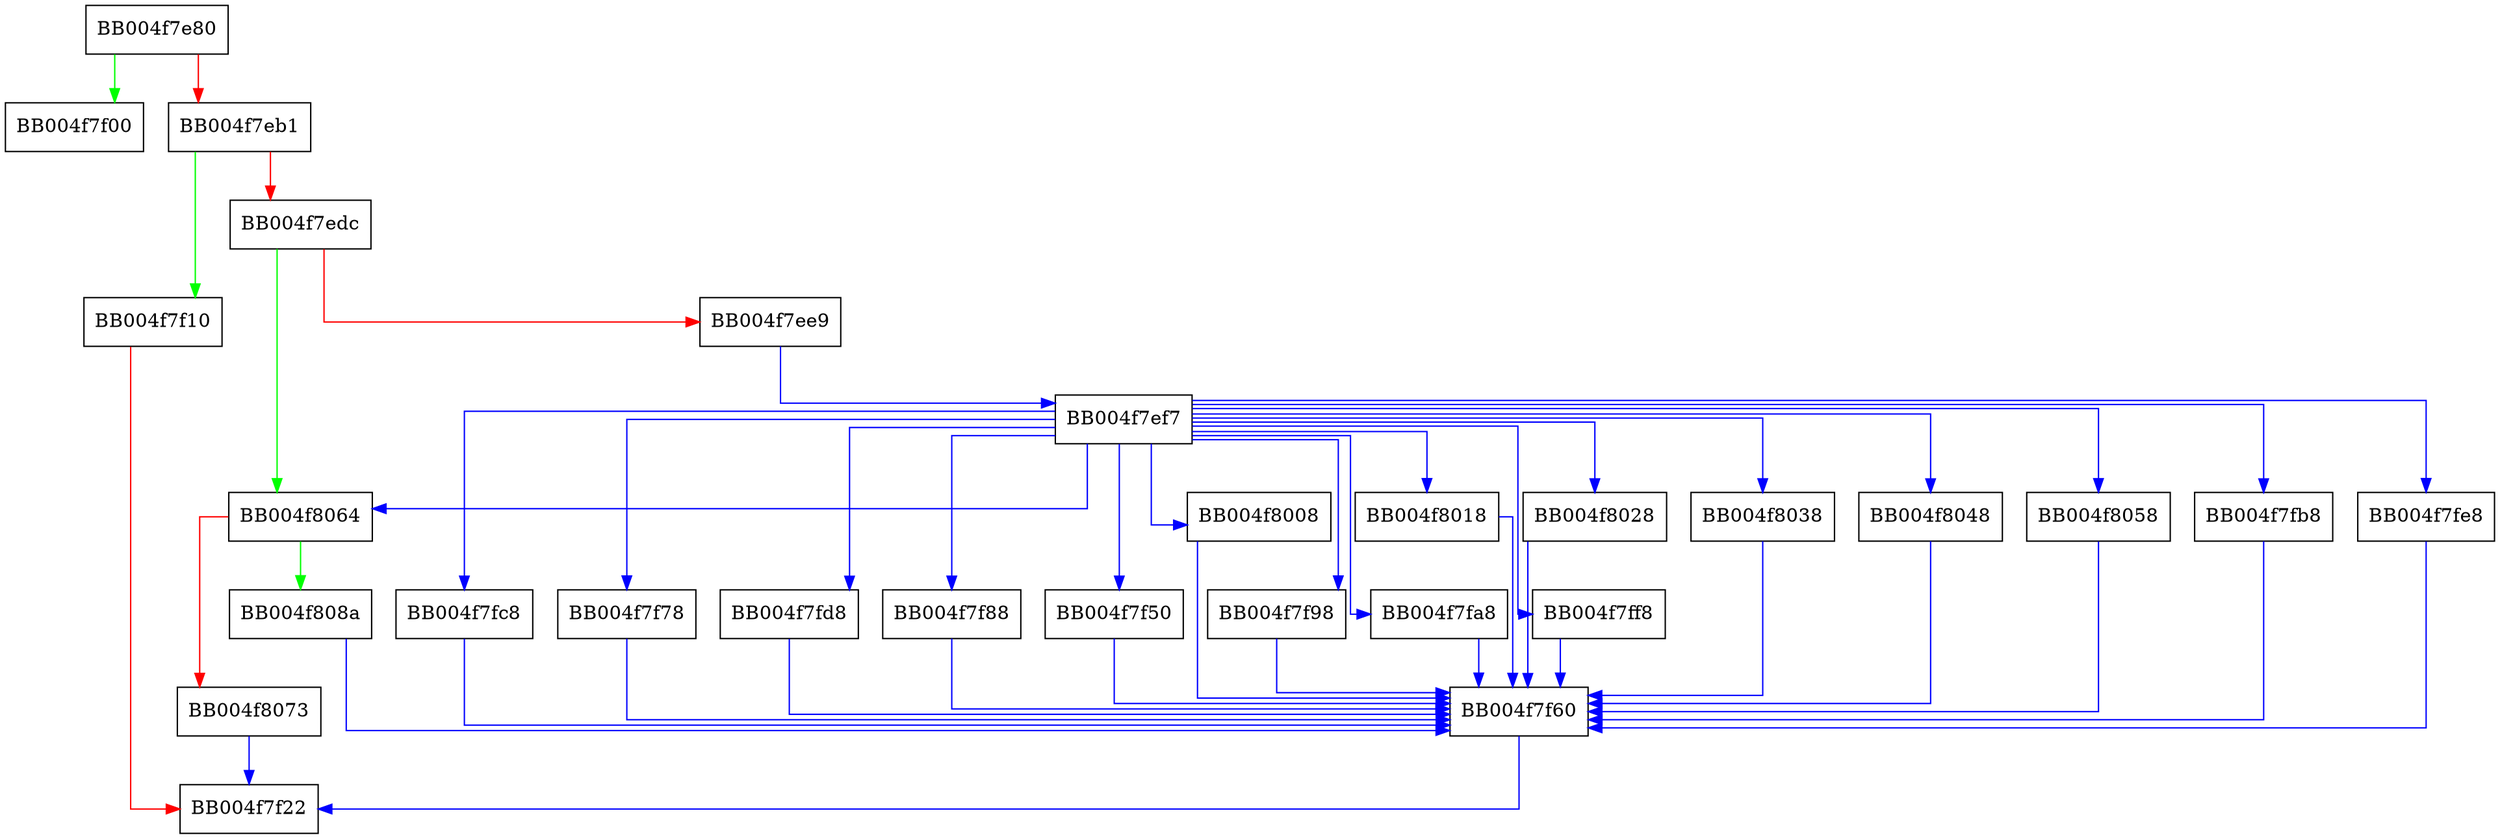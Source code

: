 digraph ossl_qlog_event_connectivity_connection_closed {
  node [shape="box"];
  graph [splines=ortho];
  BB004f7e80 -> BB004f7f00 [color="green"];
  BB004f7e80 -> BB004f7eb1 [color="red"];
  BB004f7eb1 -> BB004f7f10 [color="green"];
  BB004f7eb1 -> BB004f7edc [color="red"];
  BB004f7edc -> BB004f8064 [color="green"];
  BB004f7edc -> BB004f7ee9 [color="red"];
  BB004f7ee9 -> BB004f7ef7 [color="blue"];
  BB004f7ef7 -> BB004f8064 [color="blue"];
  BB004f7ef7 -> BB004f7fc8 [color="blue"];
  BB004f7ef7 -> BB004f7f78 [color="blue"];
  BB004f7ef7 -> BB004f7fd8 [color="blue"];
  BB004f7ef7 -> BB004f7f88 [color="blue"];
  BB004f7ef7 -> BB004f7f50 [color="blue"];
  BB004f7ef7 -> BB004f7f98 [color="blue"];
  BB004f7ef7 -> BB004f7fa8 [color="blue"];
  BB004f7ef7 -> BB004f7ff8 [color="blue"];
  BB004f7ef7 -> BB004f8008 [color="blue"];
  BB004f7ef7 -> BB004f8018 [color="blue"];
  BB004f7ef7 -> BB004f8028 [color="blue"];
  BB004f7ef7 -> BB004f8038 [color="blue"];
  BB004f7ef7 -> BB004f8048 [color="blue"];
  BB004f7ef7 -> BB004f8058 [color="blue"];
  BB004f7ef7 -> BB004f7fb8 [color="blue"];
  BB004f7ef7 -> BB004f7fe8 [color="blue"];
  BB004f7f10 -> BB004f7f22 [color="red"];
  BB004f7f50 -> BB004f7f60 [color="blue"];
  BB004f7f60 -> BB004f7f22 [color="blue"];
  BB004f7f78 -> BB004f7f60 [color="blue"];
  BB004f7f88 -> BB004f7f60 [color="blue"];
  BB004f7f98 -> BB004f7f60 [color="blue"];
  BB004f7fa8 -> BB004f7f60 [color="blue"];
  BB004f7fb8 -> BB004f7f60 [color="blue"];
  BB004f7fc8 -> BB004f7f60 [color="blue"];
  BB004f7fd8 -> BB004f7f60 [color="blue"];
  BB004f7fe8 -> BB004f7f60 [color="blue"];
  BB004f7ff8 -> BB004f7f60 [color="blue"];
  BB004f8008 -> BB004f7f60 [color="blue"];
  BB004f8018 -> BB004f7f60 [color="blue"];
  BB004f8028 -> BB004f7f60 [color="blue"];
  BB004f8038 -> BB004f7f60 [color="blue"];
  BB004f8048 -> BB004f7f60 [color="blue"];
  BB004f8058 -> BB004f7f60 [color="blue"];
  BB004f8064 -> BB004f808a [color="green"];
  BB004f8064 -> BB004f8073 [color="red"];
  BB004f8073 -> BB004f7f22 [color="blue"];
  BB004f808a -> BB004f7f60 [color="blue"];
}